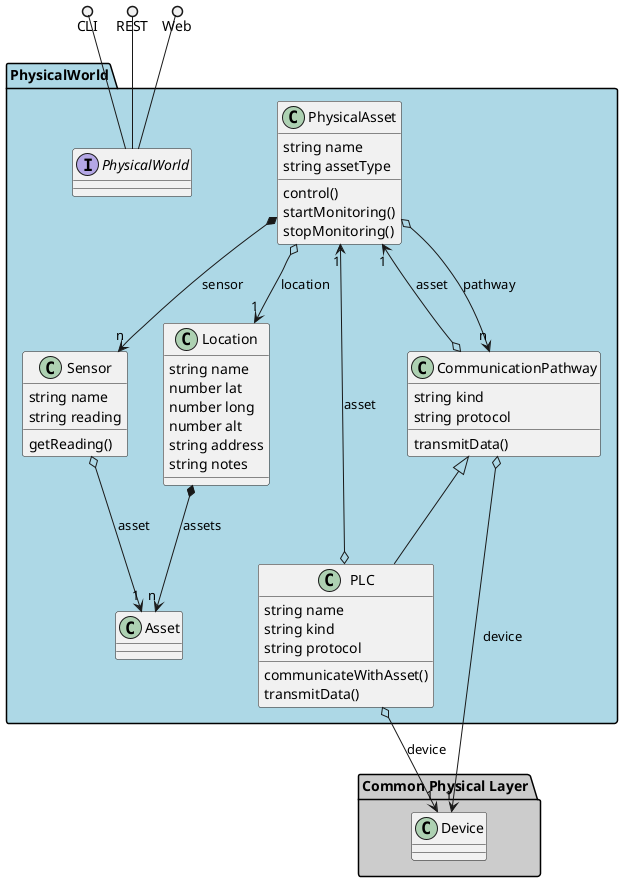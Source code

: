 @startuml


package "PhysicalWorld" #lightblue {
    
        class PhysicalAsset {
        }
    
        class Location {
        }
    
        class Sensor {
        }
    
        class CommunicationPathway {
        }
    }

package "Common Physical Layer" #cccccc {
    
        class Device {
        }
    }


package "PhysicalWorld" #lightblue {

    interface "PhysicalWorld" as i {
    
    }
}

CLI ()-- i
REST ()-- i
Web ()-- i

package "PhysicalWorld" #lightblue {
        class "CommunicationPathway" {
                 string kind
                 string protocol
                             transmitData()
            }
                CommunicationPathway o--> "1" PhysicalAsset : asset
                        CommunicationPathway o--> "1" Device : device
            
    
    class "Location" {
                 string name
                 number lat
                 number long
                 number alt
                 string address
                 string notes
                    }
                Location *--> "n" Asset : assets
            
    
    class "PhysicalAsset" {
                 string name
                 string assetType
                             control()
                     startMonitoring()
                     stopMonitoring()
            }
                PhysicalAsset o--> "1" Location : location
                        PhysicalAsset *--> "n" Sensor : sensor
                        PhysicalAsset o--> "n" CommunicationPathway : pathway
            
    
    class "PLC" {
                 string name
                 string kind
                 string protocol
                             communicateWithAsset()
                     transmitData()
            }
                PLC o--> "1" PhysicalAsset : asset
                        PLC o--> "1" Device : device
            
    
        CommunicationPathway <|-- PLC
    
    class "Sensor" {
                 string name
                 string reading
                             getReading()
            }
                Sensor o--> "1" Asset : asset
            
    

}



@enduml
